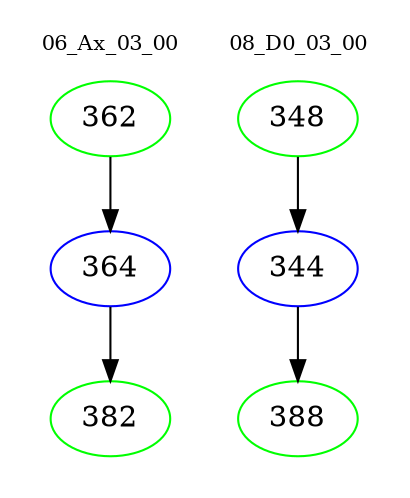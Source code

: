digraph{
subgraph cluster_0 {
color = white
label = "06_Ax_03_00";
fontsize=10;
T0_362 [label="362", color="green"]
T0_362 -> T0_364 [color="black"]
T0_364 [label="364", color="blue"]
T0_364 -> T0_382 [color="black"]
T0_382 [label="382", color="green"]
}
subgraph cluster_1 {
color = white
label = "08_D0_03_00";
fontsize=10;
T1_348 [label="348", color="green"]
T1_348 -> T1_344 [color="black"]
T1_344 [label="344", color="blue"]
T1_344 -> T1_388 [color="black"]
T1_388 [label="388", color="green"]
}
}
